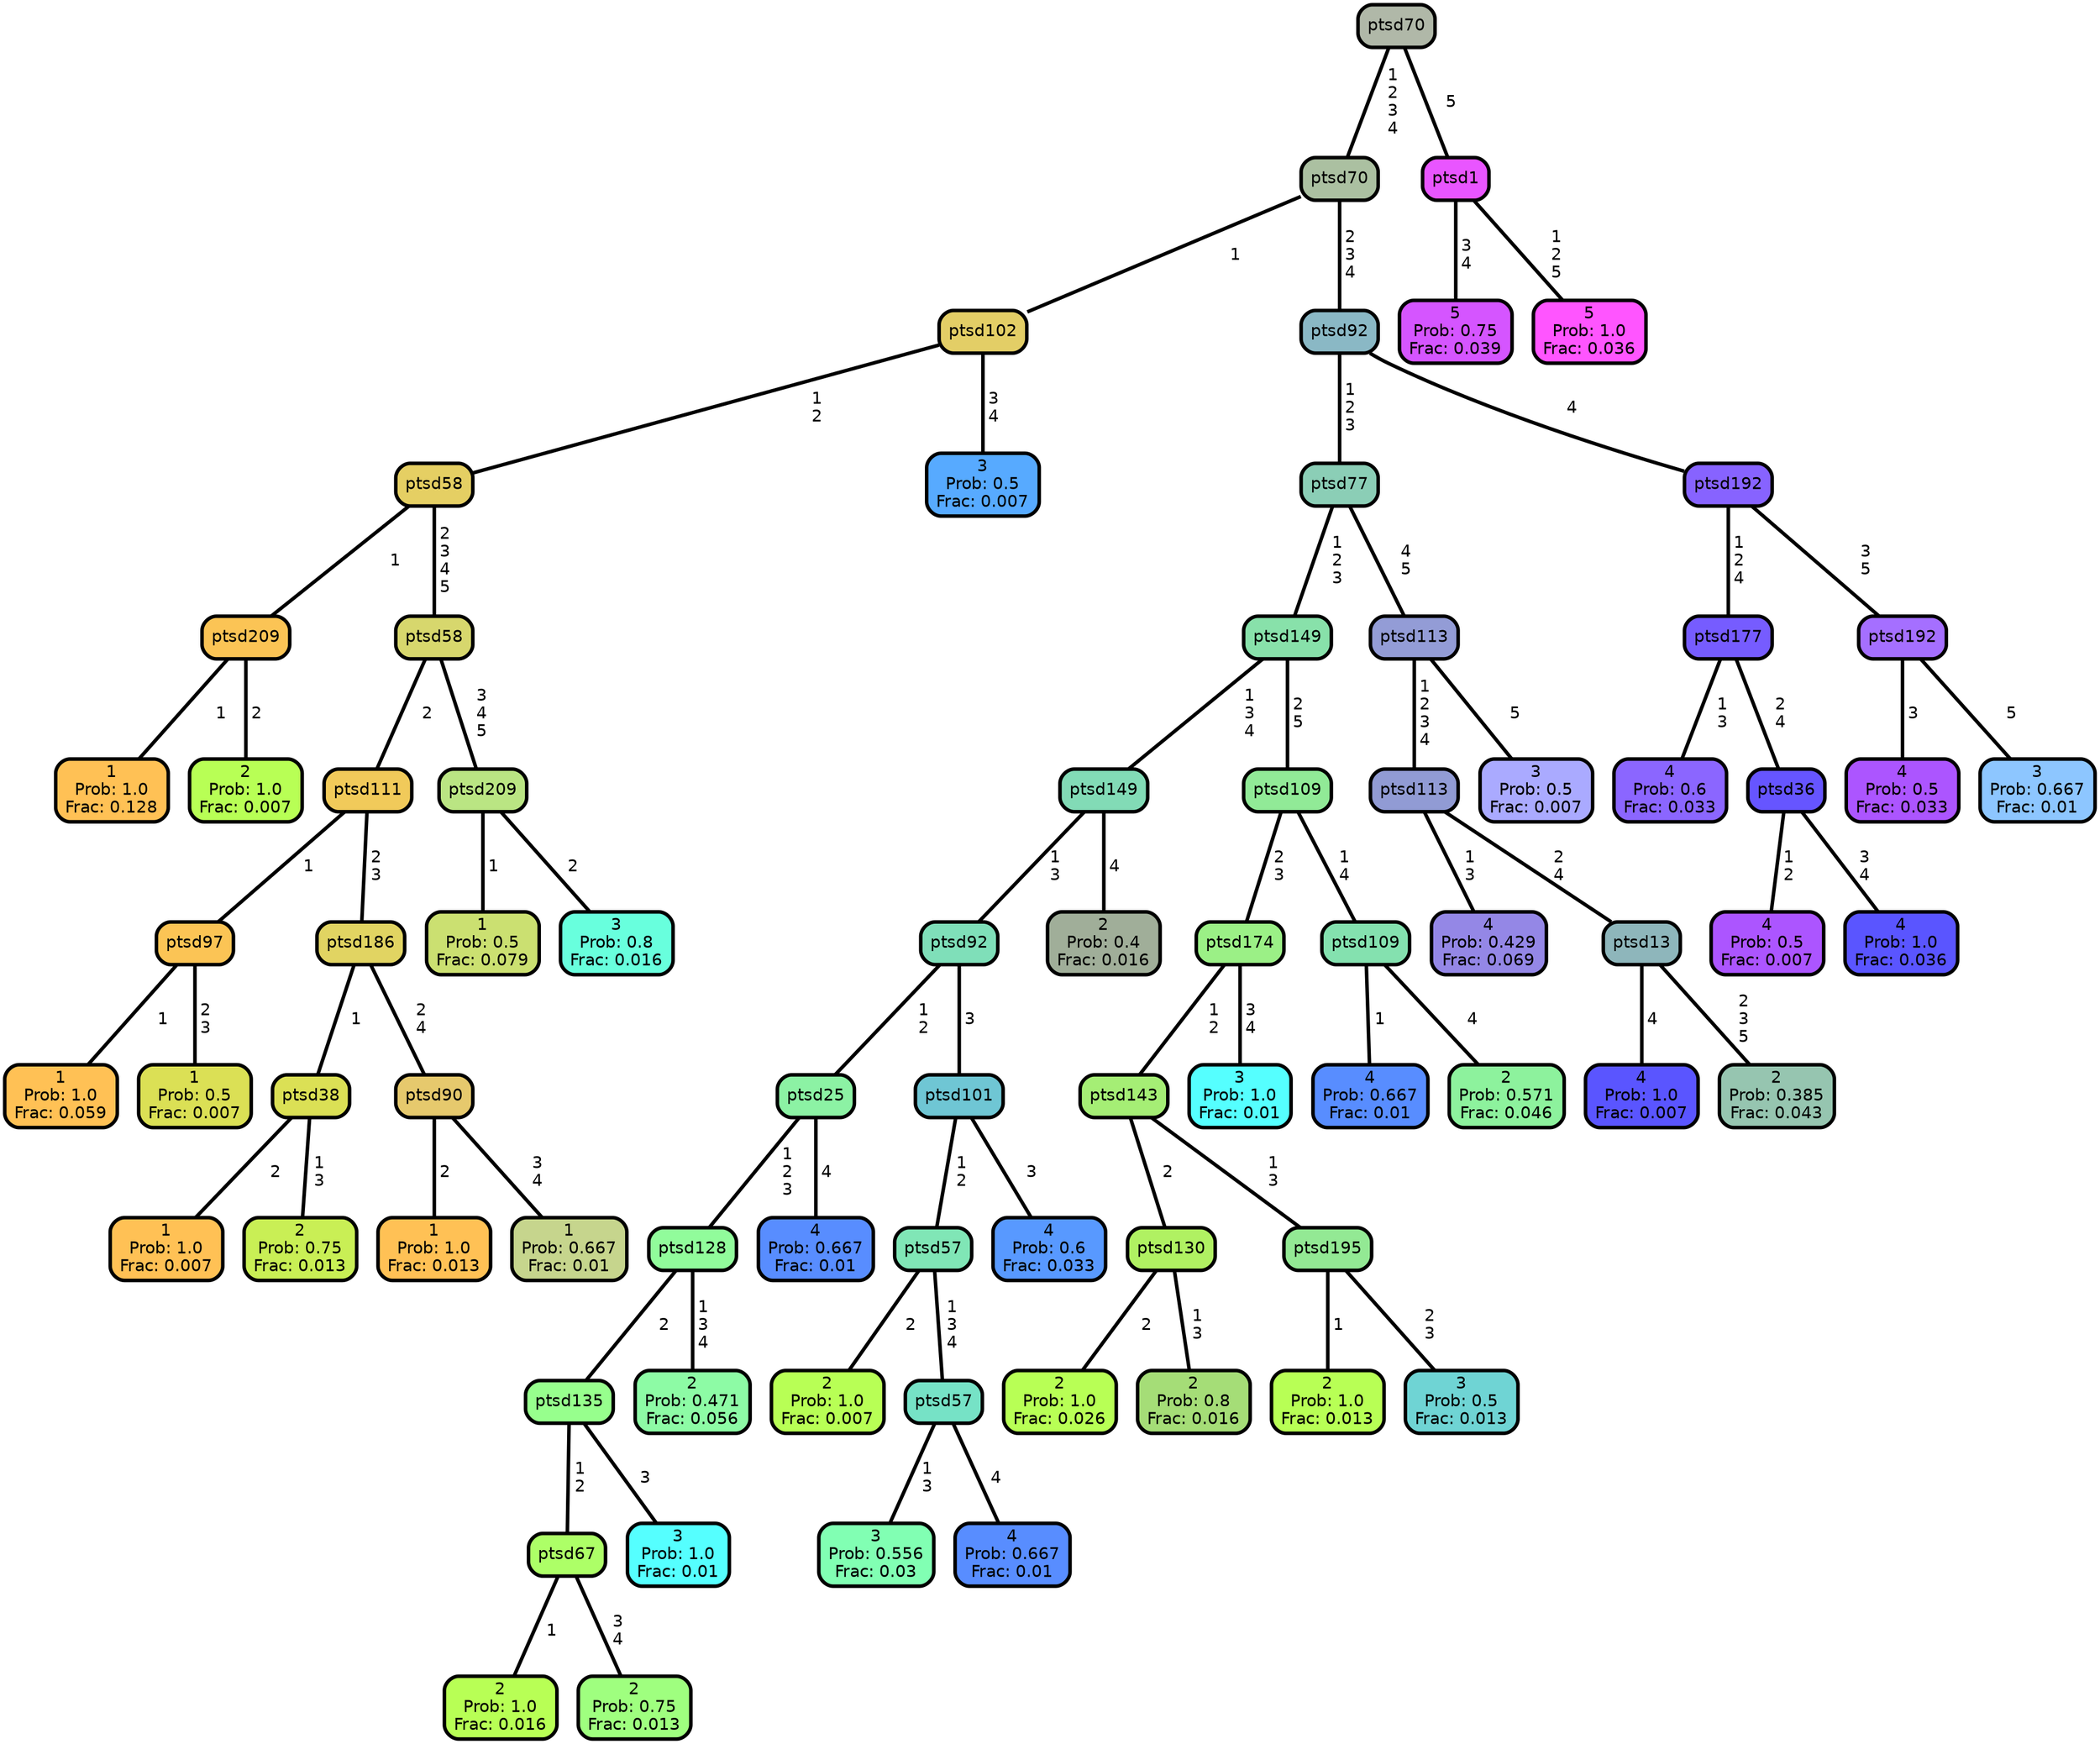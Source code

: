 graph Tree {
node [shape=box, style="filled, rounded",color="black",penwidth="3",fontcolor="black",                 fontname=helvetica] ;
graph [ranksep="0 equally", splines=straight,                 bgcolor=transparent, dpi=60] ;
edge [fontname=helvetica, color=black] ;
0 [label="1
Prob: 1.0
Frac: 0.128", fillcolor="#ffc155"] ;
1 [label="ptsd209",href=".//ptsd209.svg", fillcolor="#fbc455"] ;
2 [label="2
Prob: 1.0
Frac: 0.007", fillcolor="#b8ff55"] ;
3 [label="ptsd58",href=".//ptsd58.svg", fillcolor="#e5cf63"] ;
4 [label="1
Prob: 1.0
Frac: 0.059", fillcolor="#ffc155"] ;
5 [label="ptsd97",href=".//ptsd97.svg", fillcolor="#fbc455"] ;
6 [label="1
Prob: 0.5
Frac: 0.007", fillcolor="#dbe055"] ;
7 [label="ptsd111",href=".//ptsd111.svg", fillcolor="#f1ca5a"] ;
8 [label="1
Prob: 1.0
Frac: 0.007", fillcolor="#ffc155"] ;
9 [label="ptsd38",href=".//ptsd38.svg", fillcolor="#dbe055"] ;
10 [label="2
Prob: 0.75
Frac: 0.013", fillcolor="#c9ef55"] ;
11 [label="ptsd186",href=".//ptsd186.svg", fillcolor="#e1d462"] ;
12 [label="1
Prob: 1.0
Frac: 0.013", fillcolor="#ffc155"] ;
13 [label="ptsd90",href=".//ptsd90.svg", fillcolor="#e6c96d"] ;
14 [label="1
Prob: 0.667
Frac: 0.01", fillcolor="#c6d58d"] ;
15 [label="ptsd58",href=".//ptsd58.svg", fillcolor="#d7d76d"] ;
16 [label="1
Prob: 0.5
Frac: 0.079", fillcolor="#cbe071"] ;
17 [label="ptsd209",href=".//ptsd209.svg", fillcolor="#bae583"] ;
18 [label="3
Prob: 0.8
Frac: 0.016", fillcolor="#68ffdd"] ;
19 [label="ptsd102",href=".//ptsd102.svg", fillcolor="#e3ce66"] ;
20 [label="3
Prob: 0.5
Frac: 0.007", fillcolor="#57aaff"] ;
21 [label="ptsd70",href=".//ptsd70.svg", fillcolor="#abc0a1"] ;
22 [label="2
Prob: 1.0
Frac: 0.016", fillcolor="#b8ff55"] ;
23 [label="ptsd67",href=".//ptsd67.svg", fillcolor="#adff67"] ;
24 [label="2
Prob: 0.75
Frac: 0.013", fillcolor="#9fff7f"] ;
25 [label="ptsd135",href=".//ptsd135.svg", fillcolor="#97ff8d"] ;
26 [label="3
Prob: 1.0
Frac: 0.01", fillcolor="#55ffff"] ;
27 [label="ptsd128",href=".//ptsd128.svg", fillcolor="#91fc9b"] ;
28 [label="2
Prob: 0.471
Frac: 0.056", fillcolor="#8dfba5"] ;
29 [label="ptsd25",href=".//ptsd25.svg", fillcolor="#8cf2a4"] ;
30 [label="4
Prob: 0.667
Frac: 0.01", fillcolor="#588dff"] ;
31 [label="ptsd92",href=".//ptsd92.svg", fillcolor="#7fdfb9"] ;
32 [label="2
Prob: 1.0
Frac: 0.007", fillcolor="#b8ff55"] ;
33 [label="ptsd57",href=".//ptsd57.svg", fillcolor="#80e6b6"] ;
34 [label="3
Prob: 0.556
Frac: 0.03", fillcolor="#81ffb3"] ;
35 [label="ptsd57",href=".//ptsd57.svg", fillcolor="#76e2c6"] ;
36 [label="4
Prob: 0.667
Frac: 0.01", fillcolor="#588dff"] ;
37 [label="ptsd101",href=".//ptsd101.svg", fillcolor="#6fc6d4"] ;
38 [label="4
Prob: 0.6
Frac: 0.033", fillcolor="#5899ff"] ;
39 [label="ptsd149",href=".//ptsd149.svg", fillcolor="#82dbb6"] ;
40 [label="2
Prob: 0.4
Frac: 0.016", fillcolor="#a0ae99"] ;
41 [label="ptsd149",href=".//ptsd149.svg", fillcolor="#88e1aa"] ;
42 [label="2
Prob: 1.0
Frac: 0.026", fillcolor="#b8ff55"] ;
43 [label="ptsd130",href=".//ptsd130.svg", fillcolor="#b0f162"] ;
44 [label="2
Prob: 0.8
Frac: 0.016", fillcolor="#a5dd77"] ;
45 [label="ptsd143",href=".//ptsd143.svg", fillcolor="#a5ee75"] ;
46 [label="2
Prob: 1.0
Frac: 0.013", fillcolor="#b8ff55"] ;
47 [label="ptsd195",href=".//ptsd195.svg", fillcolor="#93e994"] ;
48 [label="3
Prob: 0.5
Frac: 0.013", fillcolor="#6fd4d4"] ;
49 [label="ptsd174",href=".//ptsd174.svg", fillcolor="#9bf086"] ;
50 [label="3
Prob: 1.0
Frac: 0.01", fillcolor="#55ffff"] ;
51 [label="ptsd109",href=".//ptsd109.svg", fillcolor="#91ea97"] ;
52 [label="4
Prob: 0.667
Frac: 0.01", fillcolor="#588dff"] ;
53 [label="ptsd109",href=".//ptsd109.svg", fillcolor="#84e1af"] ;
54 [label="2
Prob: 0.571
Frac: 0.046", fillcolor="#8df29d"] ;
55 [label="ptsd77",href=".//ptsd77.svg", fillcolor="#8bceb6"] ;
56 [label="4
Prob: 0.429
Frac: 0.069", fillcolor="#9487e6"] ;
57 [label="ptsd113",href=".//ptsd113.svg", fillcolor="#919bd4"] ;
58 [label="4
Prob: 1.0
Frac: 0.007", fillcolor="#5a55ff"] ;
59 [label="ptsd13",href=".//ptsd13.svg", fillcolor="#8eb6bb"] ;
60 [label="2
Prob: 0.385
Frac: 0.043", fillcolor="#96c5b0"] ;
61 [label="ptsd113",href=".//ptsd113.svg", fillcolor="#939cd6"] ;
62 [label="3
Prob: 0.5
Frac: 0.007", fillcolor="#aaaaff"] ;
63 [label="ptsd92",href=".//ptsd92.svg", fillcolor="#8ab8c5"] ;
64 [label="4
Prob: 0.6
Frac: 0.033", fillcolor="#8b66ff"] ;
65 [label="ptsd177",href=".//ptsd177.svg", fillcolor="#765cff"] ;
66 [label="4
Prob: 0.5
Frac: 0.007", fillcolor="#ac55ff"] ;
67 [label="ptsd36",href=".//ptsd36.svg", fillcolor="#6655ff"] ;
68 [label="4
Prob: 1.0
Frac: 0.036", fillcolor="#5a55ff"] ;
69 [label="ptsd192",href=".//ptsd192.svg", fillcolor="#8763ff"] ;
70 [label="4
Prob: 0.5
Frac: 0.033", fillcolor="#ac55ff"] ;
71 [label="ptsd192",href=".//ptsd192.svg", fillcolor="#a56fff"] ;
72 [label="3
Prob: 0.667
Frac: 0.01", fillcolor="#8dc6ff"] ;
73 [label="ptsd70",href=".//ptsd70.svg", fillcolor="#b0b8a8"] ;
74 [label="5
Prob: 0.75
Frac: 0.039", fillcolor="#d555ff"] ;
75 [label="ptsd1",href=".//ptsd1.svg", fillcolor="#e955ff"] ;
76 [label="5
Prob: 1.0
Frac: 0.036", fillcolor="#ff55ff"] ;
1 -- 0 [label=" 1",penwidth=3] ;
1 -- 2 [label=" 2",penwidth=3] ;
3 -- 1 [label=" 1",penwidth=3] ;
3 -- 15 [label=" 2\n 3\n 4\n 5",penwidth=3] ;
5 -- 4 [label=" 1",penwidth=3] ;
5 -- 6 [label=" 2\n 3",penwidth=3] ;
7 -- 5 [label=" 1",penwidth=3] ;
7 -- 11 [label=" 2\n 3",penwidth=3] ;
9 -- 8 [label=" 2",penwidth=3] ;
9 -- 10 [label=" 1\n 3",penwidth=3] ;
11 -- 9 [label=" 1",penwidth=3] ;
11 -- 13 [label=" 2\n 4",penwidth=3] ;
13 -- 12 [label=" 2",penwidth=3] ;
13 -- 14 [label=" 3\n 4",penwidth=3] ;
15 -- 7 [label=" 2",penwidth=3] ;
15 -- 17 [label=" 3\n 4\n 5",penwidth=3] ;
17 -- 16 [label=" 1",penwidth=3] ;
17 -- 18 [label=" 2",penwidth=3] ;
19 -- 3 [label=" 1\n 2",penwidth=3] ;
19 -- 20 [label=" 3\n 4",penwidth=3] ;
21 -- 19 [label=" 1",penwidth=3] ;
21 -- 63 [label=" 2\n 3\n 4",penwidth=3] ;
23 -- 22 [label=" 1",penwidth=3] ;
23 -- 24 [label=" 3\n 4",penwidth=3] ;
25 -- 23 [label=" 1\n 2",penwidth=3] ;
25 -- 26 [label=" 3",penwidth=3] ;
27 -- 25 [label=" 2",penwidth=3] ;
27 -- 28 [label=" 1\n 3\n 4",penwidth=3] ;
29 -- 27 [label=" 1\n 2\n 3",penwidth=3] ;
29 -- 30 [label=" 4",penwidth=3] ;
31 -- 29 [label=" 1\n 2",penwidth=3] ;
31 -- 37 [label=" 3",penwidth=3] ;
33 -- 32 [label=" 2",penwidth=3] ;
33 -- 35 [label=" 1\n 3\n 4",penwidth=3] ;
35 -- 34 [label=" 1\n 3",penwidth=3] ;
35 -- 36 [label=" 4",penwidth=3] ;
37 -- 33 [label=" 1\n 2",penwidth=3] ;
37 -- 38 [label=" 3",penwidth=3] ;
39 -- 31 [label=" 1\n 3",penwidth=3] ;
39 -- 40 [label=" 4",penwidth=3] ;
41 -- 39 [label=" 1\n 3\n 4",penwidth=3] ;
41 -- 51 [label=" 2\n 5",penwidth=3] ;
43 -- 42 [label=" 2",penwidth=3] ;
43 -- 44 [label=" 1\n 3",penwidth=3] ;
45 -- 43 [label=" 2",penwidth=3] ;
45 -- 47 [label=" 1\n 3",penwidth=3] ;
47 -- 46 [label=" 1",penwidth=3] ;
47 -- 48 [label=" 2\n 3",penwidth=3] ;
49 -- 45 [label=" 1\n 2",penwidth=3] ;
49 -- 50 [label=" 3\n 4",penwidth=3] ;
51 -- 49 [label=" 2\n 3",penwidth=3] ;
51 -- 53 [label=" 1\n 4",penwidth=3] ;
53 -- 52 [label=" 1",penwidth=3] ;
53 -- 54 [label=" 4",penwidth=3] ;
55 -- 41 [label=" 1\n 2\n 3",penwidth=3] ;
55 -- 61 [label=" 4\n 5",penwidth=3] ;
57 -- 56 [label=" 1\n 3",penwidth=3] ;
57 -- 59 [label=" 2\n 4",penwidth=3] ;
59 -- 58 [label=" 4",penwidth=3] ;
59 -- 60 [label=" 2\n 3\n 5",penwidth=3] ;
61 -- 57 [label=" 1\n 2\n 3\n 4",penwidth=3] ;
61 -- 62 [label=" 5",penwidth=3] ;
63 -- 55 [label=" 1\n 2\n 3",penwidth=3] ;
63 -- 69 [label=" 4",penwidth=3] ;
65 -- 64 [label=" 1\n 3",penwidth=3] ;
65 -- 67 [label=" 2\n 4",penwidth=3] ;
67 -- 66 [label=" 1\n 2",penwidth=3] ;
67 -- 68 [label=" 3\n 4",penwidth=3] ;
69 -- 65 [label=" 1\n 2\n 4",penwidth=3] ;
69 -- 71 [label=" 3\n 5",penwidth=3] ;
71 -- 70 [label=" 3",penwidth=3] ;
71 -- 72 [label=" 5",penwidth=3] ;
73 -- 21 [label=" 1\n 2\n 3\n 4",penwidth=3] ;
73 -- 75 [label=" 5",penwidth=3] ;
75 -- 74 [label=" 3\n 4",penwidth=3] ;
75 -- 76 [label=" 1\n 2\n 5",penwidth=3] ;
{rank = same;}}
